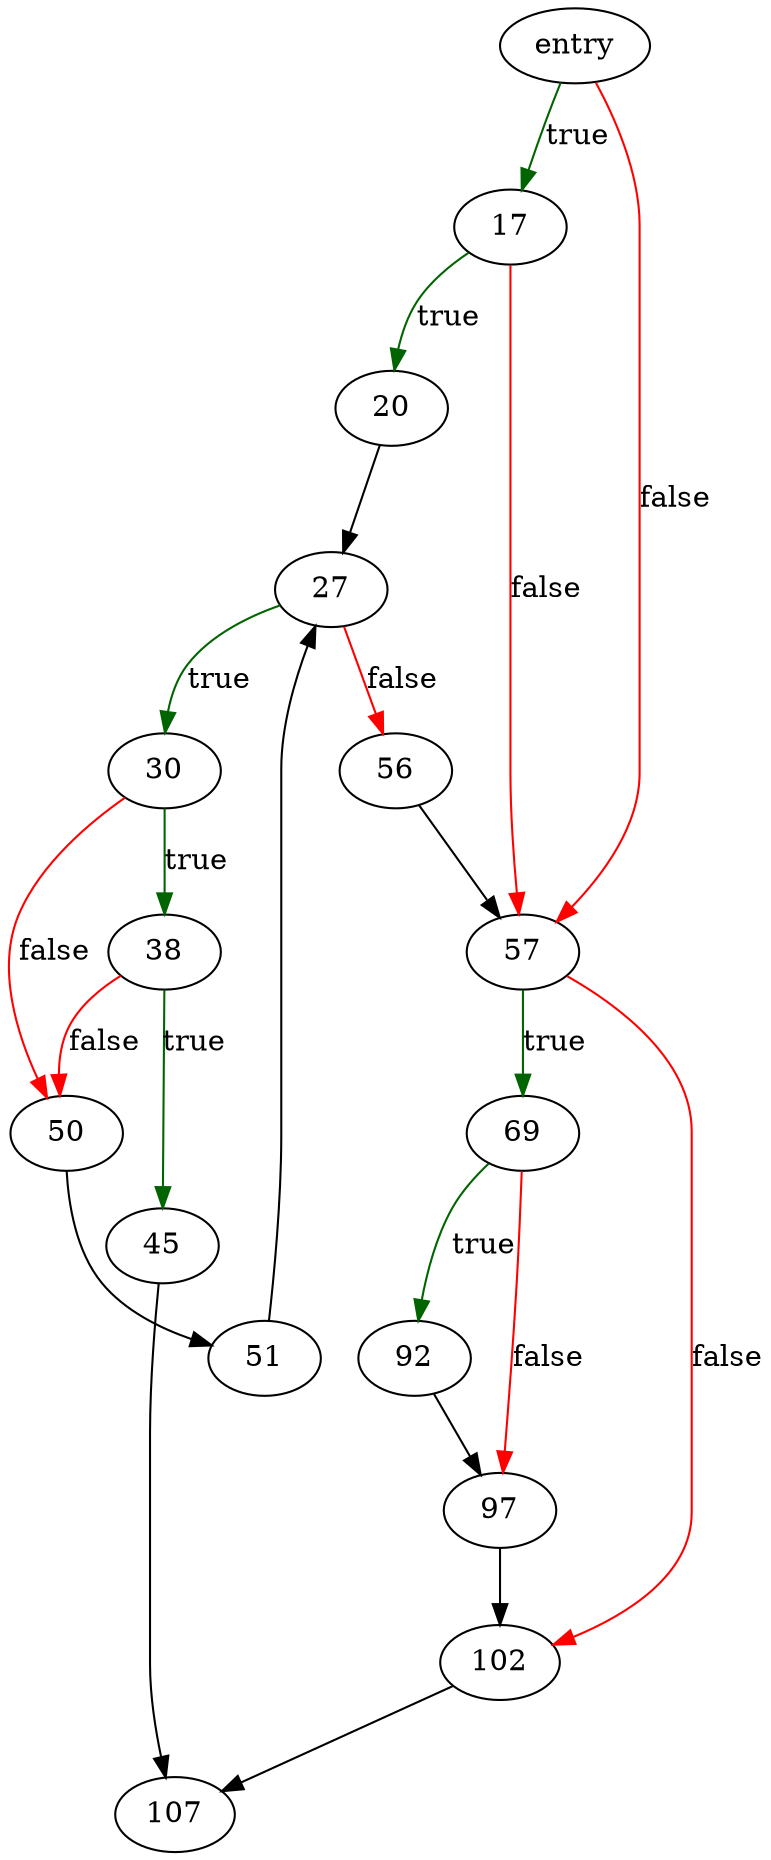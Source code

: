 digraph "sqlite3ExprCodeAtInit" {
	// Node definitions.
	3 [label=entry];
	17;
	20;
	27;
	30;
	38;
	45;
	50;
	51;
	56;
	57;
	69;
	92;
	97;
	102;
	107;

	// Edge definitions.
	3 -> 17 [
		color=darkgreen
		label=true
	];
	3 -> 57 [
		color=red
		label=false
	];
	17 -> 20 [
		color=darkgreen
		label=true
	];
	17 -> 57 [
		color=red
		label=false
	];
	20 -> 27;
	27 -> 30 [
		color=darkgreen
		label=true
	];
	27 -> 56 [
		color=red
		label=false
	];
	30 -> 38 [
		color=darkgreen
		label=true
	];
	30 -> 50 [
		color=red
		label=false
	];
	38 -> 45 [
		color=darkgreen
		label=true
	];
	38 -> 50 [
		color=red
		label=false
	];
	45 -> 107;
	50 -> 51;
	51 -> 27;
	56 -> 57;
	57 -> 69 [
		color=darkgreen
		label=true
	];
	57 -> 102 [
		color=red
		label=false
	];
	69 -> 92 [
		color=darkgreen
		label=true
	];
	69 -> 97 [
		color=red
		label=false
	];
	92 -> 97;
	97 -> 102;
	102 -> 107;
}